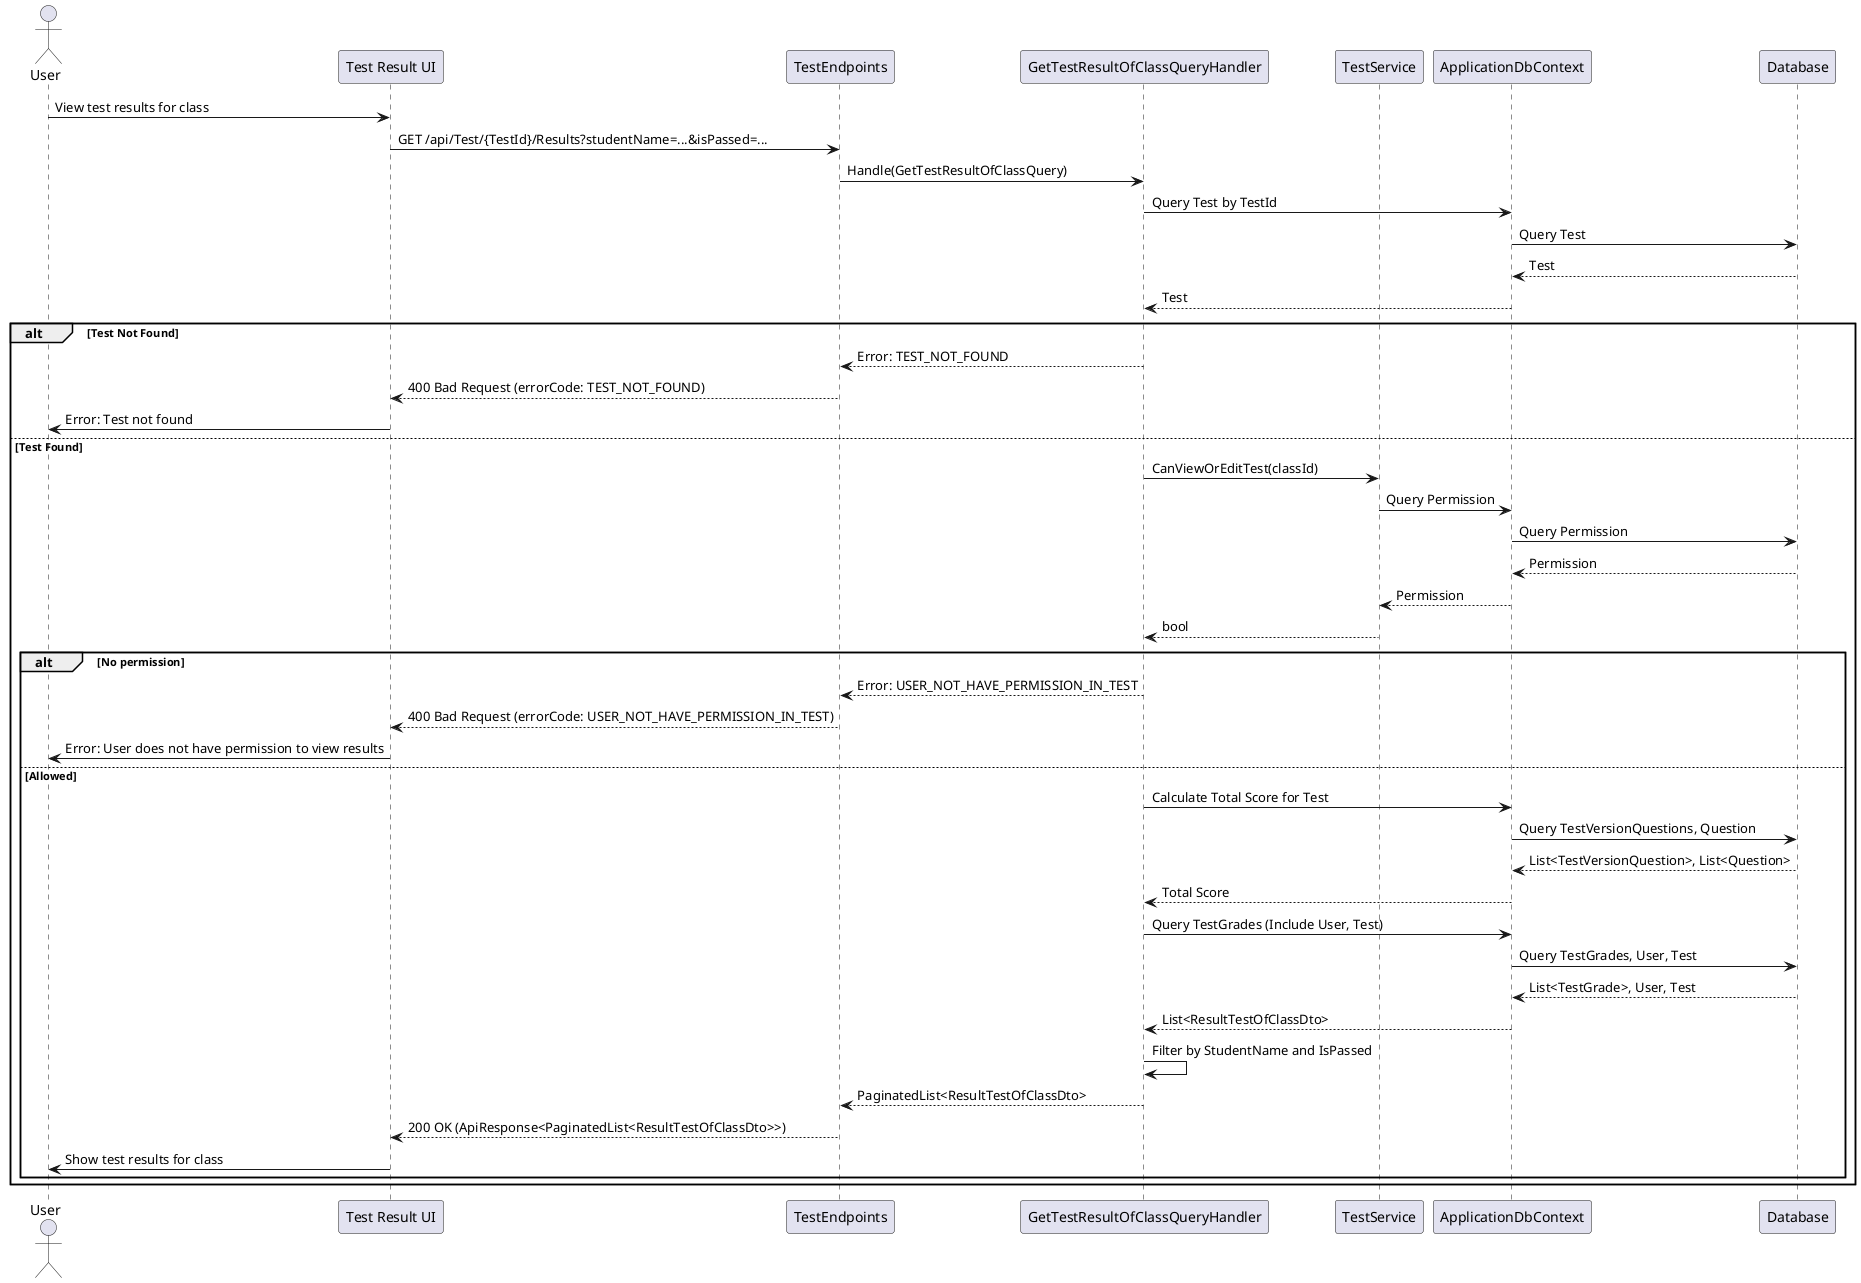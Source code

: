 @startuml
actor User
participant "Test Result UI" as UI
participant TestEndpoints
participant GetTestResultOfClassQueryHandler as Handler
participant TestService
participant ApplicationDbContext
participant Database

User -> UI : View test results for class
UI -> TestEndpoints : GET /api/Test/{TestId}/Results?studentName=...&isPassed=...
TestEndpoints -> Handler : Handle(GetTestResultOfClassQuery)
Handler -> ApplicationDbContext : Query Test by TestId
ApplicationDbContext -> Database : Query Test
Database --> ApplicationDbContext : Test
ApplicationDbContext --> Handler : Test
alt Test Not Found
    Handler --> TestEndpoints : Error: TEST_NOT_FOUND
    TestEndpoints --> UI : 400 Bad Request (errorCode: TEST_NOT_FOUND)
    UI -> User : Error: Test not found
else Test Found
    Handler -> TestService : CanViewOrEditTest(classId)
    TestService -> ApplicationDbContext : Query Permission
    ApplicationDbContext -> Database : Query Permission
    Database --> ApplicationDbContext : Permission
    ApplicationDbContext --> TestService : Permission
    TestService --> Handler : bool
    alt No permission
        Handler --> TestEndpoints : Error: USER_NOT_HAVE_PERMISSION_IN_TEST
        TestEndpoints --> UI : 400 Bad Request (errorCode: USER_NOT_HAVE_PERMISSION_IN_TEST)
        UI -> User : Error: User does not have permission to view results
    else Allowed
        Handler -> ApplicationDbContext : Calculate Total Score for Test
        ApplicationDbContext -> Database : Query TestVersionQuestions, Question
        Database --> ApplicationDbContext : List<TestVersionQuestion>, List<Question>
        ApplicationDbContext --> Handler : Total Score
        Handler -> ApplicationDbContext : Query TestGrades (Include User, Test)
        ApplicationDbContext -> Database : Query TestGrades, User, Test
        Database --> ApplicationDbContext : List<TestGrade>, User, Test
        ApplicationDbContext --> Handler : List<ResultTestOfClassDto>
        Handler -> Handler : Filter by StudentName and IsPassed
        Handler --> TestEndpoints : PaginatedList<ResultTestOfClassDto>
        TestEndpoints --> UI : 200 OK (ApiResponse<PaginatedList<ResultTestOfClassDto>>)
        UI -> User : Show test results for class
    end
end
@enduml
